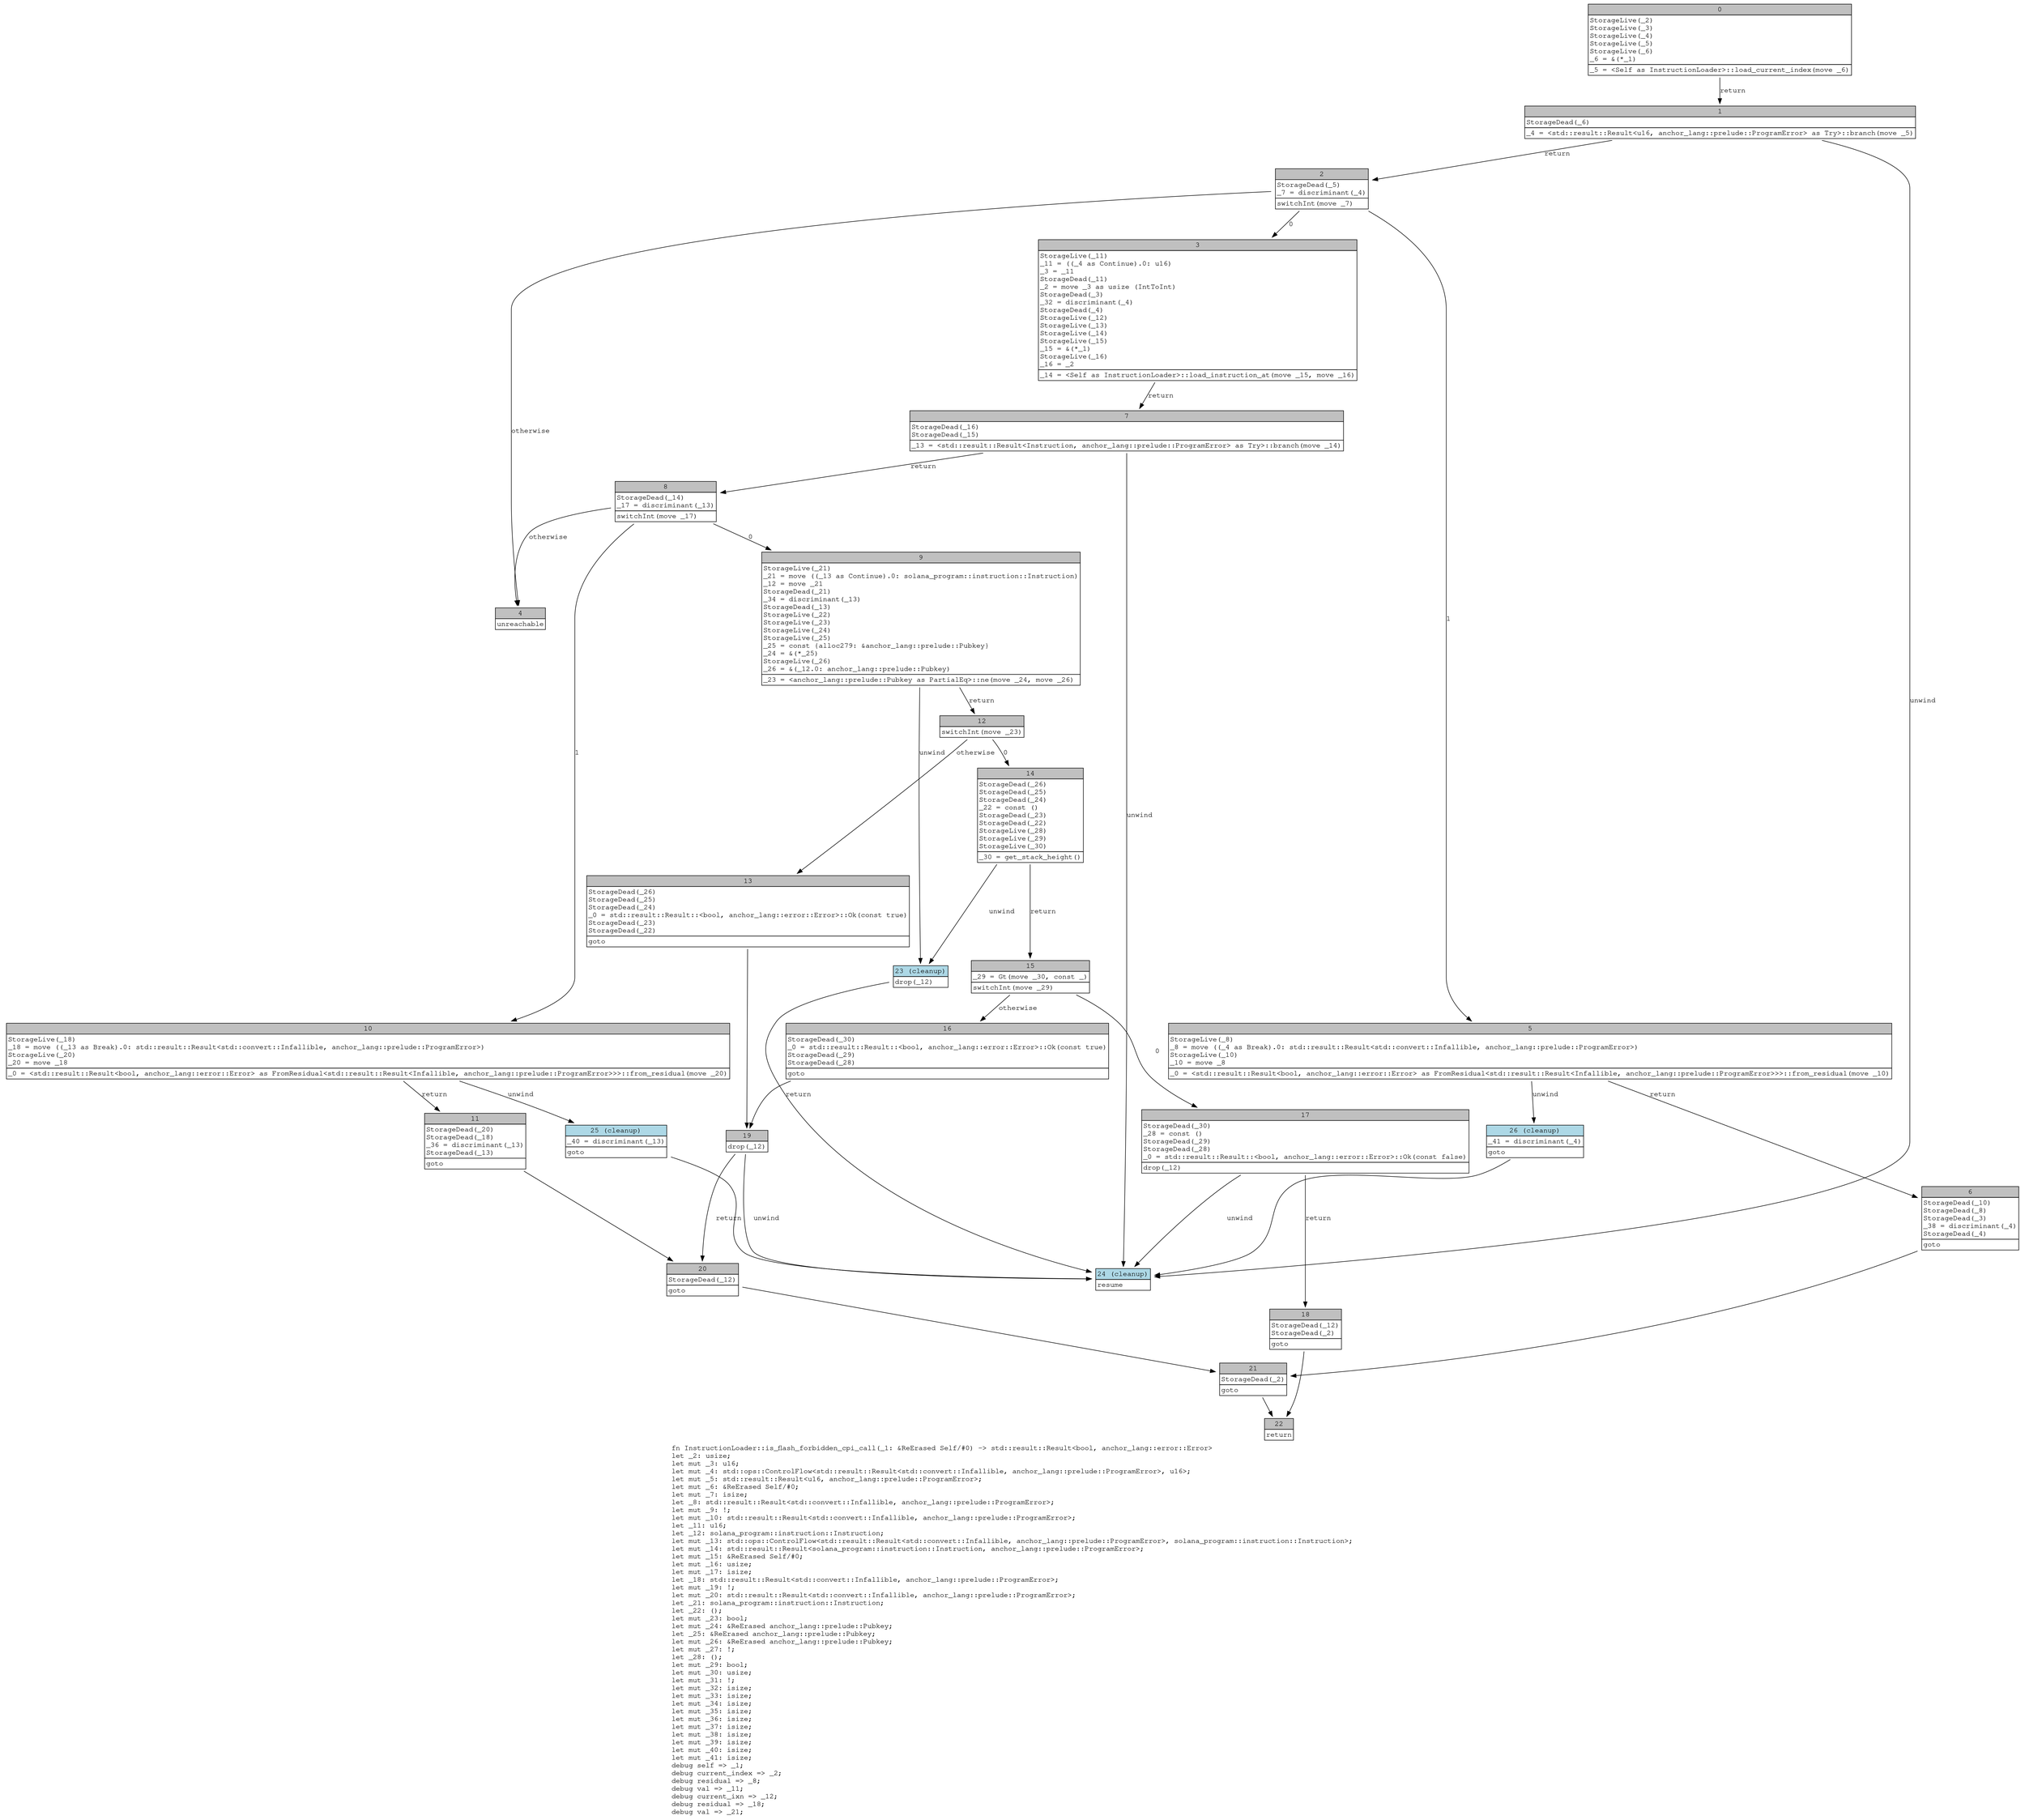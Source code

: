 digraph Mir_0_1121 {
    graph [fontname="Courier, monospace"];
    node [fontname="Courier, monospace"];
    edge [fontname="Courier, monospace"];
    label=<fn InstructionLoader::is_flash_forbidden_cpi_call(_1: &amp;ReErased Self/#0) -&gt; std::result::Result&lt;bool, anchor_lang::error::Error&gt;<br align="left"/>let _2: usize;<br align="left"/>let mut _3: u16;<br align="left"/>let mut _4: std::ops::ControlFlow&lt;std::result::Result&lt;std::convert::Infallible, anchor_lang::prelude::ProgramError&gt;, u16&gt;;<br align="left"/>let mut _5: std::result::Result&lt;u16, anchor_lang::prelude::ProgramError&gt;;<br align="left"/>let mut _6: &amp;ReErased Self/#0;<br align="left"/>let mut _7: isize;<br align="left"/>let _8: std::result::Result&lt;std::convert::Infallible, anchor_lang::prelude::ProgramError&gt;;<br align="left"/>let mut _9: !;<br align="left"/>let mut _10: std::result::Result&lt;std::convert::Infallible, anchor_lang::prelude::ProgramError&gt;;<br align="left"/>let _11: u16;<br align="left"/>let _12: solana_program::instruction::Instruction;<br align="left"/>let mut _13: std::ops::ControlFlow&lt;std::result::Result&lt;std::convert::Infallible, anchor_lang::prelude::ProgramError&gt;, solana_program::instruction::Instruction&gt;;<br align="left"/>let mut _14: std::result::Result&lt;solana_program::instruction::Instruction, anchor_lang::prelude::ProgramError&gt;;<br align="left"/>let mut _15: &amp;ReErased Self/#0;<br align="left"/>let mut _16: usize;<br align="left"/>let mut _17: isize;<br align="left"/>let _18: std::result::Result&lt;std::convert::Infallible, anchor_lang::prelude::ProgramError&gt;;<br align="left"/>let mut _19: !;<br align="left"/>let mut _20: std::result::Result&lt;std::convert::Infallible, anchor_lang::prelude::ProgramError&gt;;<br align="left"/>let _21: solana_program::instruction::Instruction;<br align="left"/>let _22: ();<br align="left"/>let mut _23: bool;<br align="left"/>let mut _24: &amp;ReErased anchor_lang::prelude::Pubkey;<br align="left"/>let _25: &amp;ReErased anchor_lang::prelude::Pubkey;<br align="left"/>let mut _26: &amp;ReErased anchor_lang::prelude::Pubkey;<br align="left"/>let mut _27: !;<br align="left"/>let _28: ();<br align="left"/>let mut _29: bool;<br align="left"/>let mut _30: usize;<br align="left"/>let mut _31: !;<br align="left"/>let mut _32: isize;<br align="left"/>let mut _33: isize;<br align="left"/>let mut _34: isize;<br align="left"/>let mut _35: isize;<br align="left"/>let mut _36: isize;<br align="left"/>let mut _37: isize;<br align="left"/>let mut _38: isize;<br align="left"/>let mut _39: isize;<br align="left"/>let mut _40: isize;<br align="left"/>let mut _41: isize;<br align="left"/>debug self =&gt; _1;<br align="left"/>debug current_index =&gt; _2;<br align="left"/>debug residual =&gt; _8;<br align="left"/>debug val =&gt; _11;<br align="left"/>debug current_ixn =&gt; _12;<br align="left"/>debug residual =&gt; _18;<br align="left"/>debug val =&gt; _21;<br align="left"/>>;
    bb0__0_1121 [shape="none", label=<<table border="0" cellborder="1" cellspacing="0"><tr><td bgcolor="gray" align="center" colspan="1">0</td></tr><tr><td align="left" balign="left">StorageLive(_2)<br/>StorageLive(_3)<br/>StorageLive(_4)<br/>StorageLive(_5)<br/>StorageLive(_6)<br/>_6 = &amp;(*_1)<br/></td></tr><tr><td align="left">_5 = &lt;Self as InstructionLoader&gt;::load_current_index(move _6)</td></tr></table>>];
    bb1__0_1121 [shape="none", label=<<table border="0" cellborder="1" cellspacing="0"><tr><td bgcolor="gray" align="center" colspan="1">1</td></tr><tr><td align="left" balign="left">StorageDead(_6)<br/></td></tr><tr><td align="left">_4 = &lt;std::result::Result&lt;u16, anchor_lang::prelude::ProgramError&gt; as Try&gt;::branch(move _5)</td></tr></table>>];
    bb2__0_1121 [shape="none", label=<<table border="0" cellborder="1" cellspacing="0"><tr><td bgcolor="gray" align="center" colspan="1">2</td></tr><tr><td align="left" balign="left">StorageDead(_5)<br/>_7 = discriminant(_4)<br/></td></tr><tr><td align="left">switchInt(move _7)</td></tr></table>>];
    bb3__0_1121 [shape="none", label=<<table border="0" cellborder="1" cellspacing="0"><tr><td bgcolor="gray" align="center" colspan="1">3</td></tr><tr><td align="left" balign="left">StorageLive(_11)<br/>_11 = ((_4 as Continue).0: u16)<br/>_3 = _11<br/>StorageDead(_11)<br/>_2 = move _3 as usize (IntToInt)<br/>StorageDead(_3)<br/>_32 = discriminant(_4)<br/>StorageDead(_4)<br/>StorageLive(_12)<br/>StorageLive(_13)<br/>StorageLive(_14)<br/>StorageLive(_15)<br/>_15 = &amp;(*_1)<br/>StorageLive(_16)<br/>_16 = _2<br/></td></tr><tr><td align="left">_14 = &lt;Self as InstructionLoader&gt;::load_instruction_at(move _15, move _16)</td></tr></table>>];
    bb4__0_1121 [shape="none", label=<<table border="0" cellborder="1" cellspacing="0"><tr><td bgcolor="gray" align="center" colspan="1">4</td></tr><tr><td align="left">unreachable</td></tr></table>>];
    bb5__0_1121 [shape="none", label=<<table border="0" cellborder="1" cellspacing="0"><tr><td bgcolor="gray" align="center" colspan="1">5</td></tr><tr><td align="left" balign="left">StorageLive(_8)<br/>_8 = move ((_4 as Break).0: std::result::Result&lt;std::convert::Infallible, anchor_lang::prelude::ProgramError&gt;)<br/>StorageLive(_10)<br/>_10 = move _8<br/></td></tr><tr><td align="left">_0 = &lt;std::result::Result&lt;bool, anchor_lang::error::Error&gt; as FromResidual&lt;std::result::Result&lt;Infallible, anchor_lang::prelude::ProgramError&gt;&gt;&gt;::from_residual(move _10)</td></tr></table>>];
    bb6__0_1121 [shape="none", label=<<table border="0" cellborder="1" cellspacing="0"><tr><td bgcolor="gray" align="center" colspan="1">6</td></tr><tr><td align="left" balign="left">StorageDead(_10)<br/>StorageDead(_8)<br/>StorageDead(_3)<br/>_38 = discriminant(_4)<br/>StorageDead(_4)<br/></td></tr><tr><td align="left">goto</td></tr></table>>];
    bb7__0_1121 [shape="none", label=<<table border="0" cellborder="1" cellspacing="0"><tr><td bgcolor="gray" align="center" colspan="1">7</td></tr><tr><td align="left" balign="left">StorageDead(_16)<br/>StorageDead(_15)<br/></td></tr><tr><td align="left">_13 = &lt;std::result::Result&lt;Instruction, anchor_lang::prelude::ProgramError&gt; as Try&gt;::branch(move _14)</td></tr></table>>];
    bb8__0_1121 [shape="none", label=<<table border="0" cellborder="1" cellspacing="0"><tr><td bgcolor="gray" align="center" colspan="1">8</td></tr><tr><td align="left" balign="left">StorageDead(_14)<br/>_17 = discriminant(_13)<br/></td></tr><tr><td align="left">switchInt(move _17)</td></tr></table>>];
    bb9__0_1121 [shape="none", label=<<table border="0" cellborder="1" cellspacing="0"><tr><td bgcolor="gray" align="center" colspan="1">9</td></tr><tr><td align="left" balign="left">StorageLive(_21)<br/>_21 = move ((_13 as Continue).0: solana_program::instruction::Instruction)<br/>_12 = move _21<br/>StorageDead(_21)<br/>_34 = discriminant(_13)<br/>StorageDead(_13)<br/>StorageLive(_22)<br/>StorageLive(_23)<br/>StorageLive(_24)<br/>StorageLive(_25)<br/>_25 = const {alloc279: &amp;anchor_lang::prelude::Pubkey}<br/>_24 = &amp;(*_25)<br/>StorageLive(_26)<br/>_26 = &amp;(_12.0: anchor_lang::prelude::Pubkey)<br/></td></tr><tr><td align="left">_23 = &lt;anchor_lang::prelude::Pubkey as PartialEq&gt;::ne(move _24, move _26)</td></tr></table>>];
    bb10__0_1121 [shape="none", label=<<table border="0" cellborder="1" cellspacing="0"><tr><td bgcolor="gray" align="center" colspan="1">10</td></tr><tr><td align="left" balign="left">StorageLive(_18)<br/>_18 = move ((_13 as Break).0: std::result::Result&lt;std::convert::Infallible, anchor_lang::prelude::ProgramError&gt;)<br/>StorageLive(_20)<br/>_20 = move _18<br/></td></tr><tr><td align="left">_0 = &lt;std::result::Result&lt;bool, anchor_lang::error::Error&gt; as FromResidual&lt;std::result::Result&lt;Infallible, anchor_lang::prelude::ProgramError&gt;&gt;&gt;::from_residual(move _20)</td></tr></table>>];
    bb11__0_1121 [shape="none", label=<<table border="0" cellborder="1" cellspacing="0"><tr><td bgcolor="gray" align="center" colspan="1">11</td></tr><tr><td align="left" balign="left">StorageDead(_20)<br/>StorageDead(_18)<br/>_36 = discriminant(_13)<br/>StorageDead(_13)<br/></td></tr><tr><td align="left">goto</td></tr></table>>];
    bb12__0_1121 [shape="none", label=<<table border="0" cellborder="1" cellspacing="0"><tr><td bgcolor="gray" align="center" colspan="1">12</td></tr><tr><td align="left">switchInt(move _23)</td></tr></table>>];
    bb13__0_1121 [shape="none", label=<<table border="0" cellborder="1" cellspacing="0"><tr><td bgcolor="gray" align="center" colspan="1">13</td></tr><tr><td align="left" balign="left">StorageDead(_26)<br/>StorageDead(_25)<br/>StorageDead(_24)<br/>_0 = std::result::Result::&lt;bool, anchor_lang::error::Error&gt;::Ok(const true)<br/>StorageDead(_23)<br/>StorageDead(_22)<br/></td></tr><tr><td align="left">goto</td></tr></table>>];
    bb14__0_1121 [shape="none", label=<<table border="0" cellborder="1" cellspacing="0"><tr><td bgcolor="gray" align="center" colspan="1">14</td></tr><tr><td align="left" balign="left">StorageDead(_26)<br/>StorageDead(_25)<br/>StorageDead(_24)<br/>_22 = const ()<br/>StorageDead(_23)<br/>StorageDead(_22)<br/>StorageLive(_28)<br/>StorageLive(_29)<br/>StorageLive(_30)<br/></td></tr><tr><td align="left">_30 = get_stack_height()</td></tr></table>>];
    bb15__0_1121 [shape="none", label=<<table border="0" cellborder="1" cellspacing="0"><tr><td bgcolor="gray" align="center" colspan="1">15</td></tr><tr><td align="left" balign="left">_29 = Gt(move _30, const _)<br/></td></tr><tr><td align="left">switchInt(move _29)</td></tr></table>>];
    bb16__0_1121 [shape="none", label=<<table border="0" cellborder="1" cellspacing="0"><tr><td bgcolor="gray" align="center" colspan="1">16</td></tr><tr><td align="left" balign="left">StorageDead(_30)<br/>_0 = std::result::Result::&lt;bool, anchor_lang::error::Error&gt;::Ok(const true)<br/>StorageDead(_29)<br/>StorageDead(_28)<br/></td></tr><tr><td align="left">goto</td></tr></table>>];
    bb17__0_1121 [shape="none", label=<<table border="0" cellborder="1" cellspacing="0"><tr><td bgcolor="gray" align="center" colspan="1">17</td></tr><tr><td align="left" balign="left">StorageDead(_30)<br/>_28 = const ()<br/>StorageDead(_29)<br/>StorageDead(_28)<br/>_0 = std::result::Result::&lt;bool, anchor_lang::error::Error&gt;::Ok(const false)<br/></td></tr><tr><td align="left">drop(_12)</td></tr></table>>];
    bb18__0_1121 [shape="none", label=<<table border="0" cellborder="1" cellspacing="0"><tr><td bgcolor="gray" align="center" colspan="1">18</td></tr><tr><td align="left" balign="left">StorageDead(_12)<br/>StorageDead(_2)<br/></td></tr><tr><td align="left">goto</td></tr></table>>];
    bb19__0_1121 [shape="none", label=<<table border="0" cellborder="1" cellspacing="0"><tr><td bgcolor="gray" align="center" colspan="1">19</td></tr><tr><td align="left">drop(_12)</td></tr></table>>];
    bb20__0_1121 [shape="none", label=<<table border="0" cellborder="1" cellspacing="0"><tr><td bgcolor="gray" align="center" colspan="1">20</td></tr><tr><td align="left" balign="left">StorageDead(_12)<br/></td></tr><tr><td align="left">goto</td></tr></table>>];
    bb21__0_1121 [shape="none", label=<<table border="0" cellborder="1" cellspacing="0"><tr><td bgcolor="gray" align="center" colspan="1">21</td></tr><tr><td align="left" balign="left">StorageDead(_2)<br/></td></tr><tr><td align="left">goto</td></tr></table>>];
    bb22__0_1121 [shape="none", label=<<table border="0" cellborder="1" cellspacing="0"><tr><td bgcolor="gray" align="center" colspan="1">22</td></tr><tr><td align="left">return</td></tr></table>>];
    bb23__0_1121 [shape="none", label=<<table border="0" cellborder="1" cellspacing="0"><tr><td bgcolor="lightblue" align="center" colspan="1">23 (cleanup)</td></tr><tr><td align="left">drop(_12)</td></tr></table>>];
    bb24__0_1121 [shape="none", label=<<table border="0" cellborder="1" cellspacing="0"><tr><td bgcolor="lightblue" align="center" colspan="1">24 (cleanup)</td></tr><tr><td align="left">resume</td></tr></table>>];
    bb25__0_1121 [shape="none", label=<<table border="0" cellborder="1" cellspacing="0"><tr><td bgcolor="lightblue" align="center" colspan="1">25 (cleanup)</td></tr><tr><td align="left" balign="left">_40 = discriminant(_13)<br/></td></tr><tr><td align="left">goto</td></tr></table>>];
    bb26__0_1121 [shape="none", label=<<table border="0" cellborder="1" cellspacing="0"><tr><td bgcolor="lightblue" align="center" colspan="1">26 (cleanup)</td></tr><tr><td align="left" balign="left">_41 = discriminant(_4)<br/></td></tr><tr><td align="left">goto</td></tr></table>>];
    bb0__0_1121 -> bb1__0_1121 [label="return"];
    bb1__0_1121 -> bb2__0_1121 [label="return"];
    bb1__0_1121 -> bb24__0_1121 [label="unwind"];
    bb2__0_1121 -> bb3__0_1121 [label="0"];
    bb2__0_1121 -> bb5__0_1121 [label="1"];
    bb2__0_1121 -> bb4__0_1121 [label="otherwise"];
    bb3__0_1121 -> bb7__0_1121 [label="return"];
    bb5__0_1121 -> bb6__0_1121 [label="return"];
    bb5__0_1121 -> bb26__0_1121 [label="unwind"];
    bb6__0_1121 -> bb21__0_1121 [label=""];
    bb7__0_1121 -> bb8__0_1121 [label="return"];
    bb7__0_1121 -> bb24__0_1121 [label="unwind"];
    bb8__0_1121 -> bb9__0_1121 [label="0"];
    bb8__0_1121 -> bb10__0_1121 [label="1"];
    bb8__0_1121 -> bb4__0_1121 [label="otherwise"];
    bb9__0_1121 -> bb12__0_1121 [label="return"];
    bb9__0_1121 -> bb23__0_1121 [label="unwind"];
    bb10__0_1121 -> bb11__0_1121 [label="return"];
    bb10__0_1121 -> bb25__0_1121 [label="unwind"];
    bb11__0_1121 -> bb20__0_1121 [label=""];
    bb12__0_1121 -> bb14__0_1121 [label="0"];
    bb12__0_1121 -> bb13__0_1121 [label="otherwise"];
    bb13__0_1121 -> bb19__0_1121 [label=""];
    bb14__0_1121 -> bb15__0_1121 [label="return"];
    bb14__0_1121 -> bb23__0_1121 [label="unwind"];
    bb15__0_1121 -> bb17__0_1121 [label="0"];
    bb15__0_1121 -> bb16__0_1121 [label="otherwise"];
    bb16__0_1121 -> bb19__0_1121 [label=""];
    bb17__0_1121 -> bb18__0_1121 [label="return"];
    bb17__0_1121 -> bb24__0_1121 [label="unwind"];
    bb18__0_1121 -> bb22__0_1121 [label=""];
    bb19__0_1121 -> bb20__0_1121 [label="return"];
    bb19__0_1121 -> bb24__0_1121 [label="unwind"];
    bb20__0_1121 -> bb21__0_1121 [label=""];
    bb21__0_1121 -> bb22__0_1121 [label=""];
    bb23__0_1121 -> bb24__0_1121 [label="return"];
    bb25__0_1121 -> bb24__0_1121 [label=""];
    bb26__0_1121 -> bb24__0_1121 [label=""];
}
